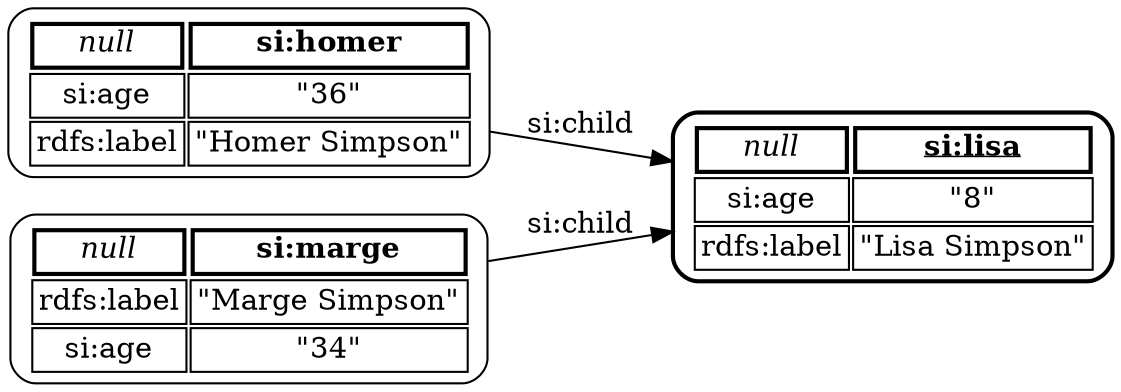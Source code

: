 digraph Konzeptuebersicht {
graph [ rankdir="LR"]
"si:homer"[ URL="http://localhost:8080/KnowWE/Wiki.jsp?page=ForTestingOnly&amp;concept=si:homer"  shape="box"  style="rounded" label=<<TABLE BORDER="0"><TR><TD BORDER="2"><I>null</I></TD><TD BORDER="2"><B>si:homer</B></TD></TR><TR><TD BORDER="1">si:age</TD><TD BORDER="1">"36"</TD></TR><TR><TD BORDER="1">rdfs:label</TD><TD BORDER="1">"Homer Simpson"</TD></TR></TABLE>> ];
"si:marge"[ URL="http://localhost:8080/KnowWE/Wiki.jsp?page=ForTestingOnly&amp;concept=si:marge"  shape="box"  style="rounded" label=<<TABLE BORDER="0"><TR><TD BORDER="2"><I>null</I></TD><TD BORDER="2"><B>si:marge</B></TD></TR><TR><TD BORDER="1">rdfs:label</TD><TD BORDER="1">"Marge Simpson"</TD></TR><TR><TD BORDER="1">si:age</TD><TD BORDER="1">"34"</TD></TR></TABLE>> ];
"si:lisa"[ URL="http://localhost:8080/KnowWE/Wiki.jsp?page=ForTestingOnly&amp;concept=si:lisa"  shape="box"  style="rounded,bold" label=<<TABLE BORDER="0"><TR><TD BORDER="2"><I>null</I></TD><TD BORDER="2"><B><U>si:lisa</U></B></TD></TR><TR><TD BORDER="1">si:age</TD><TD BORDER="1">"8"</TD></TR><TR><TD BORDER="1">rdfs:label</TD><TD BORDER="1">"Lisa Simpson"</TD></TR></TABLE>> ];
"si:homer" -> "si:lisa" [ label = "si:child" arrowtail="normal"  color="black"  ];
"si:marge" -> "si:lisa" [ label = "si:child" arrowtail="normal"  color="black"  ];
}
